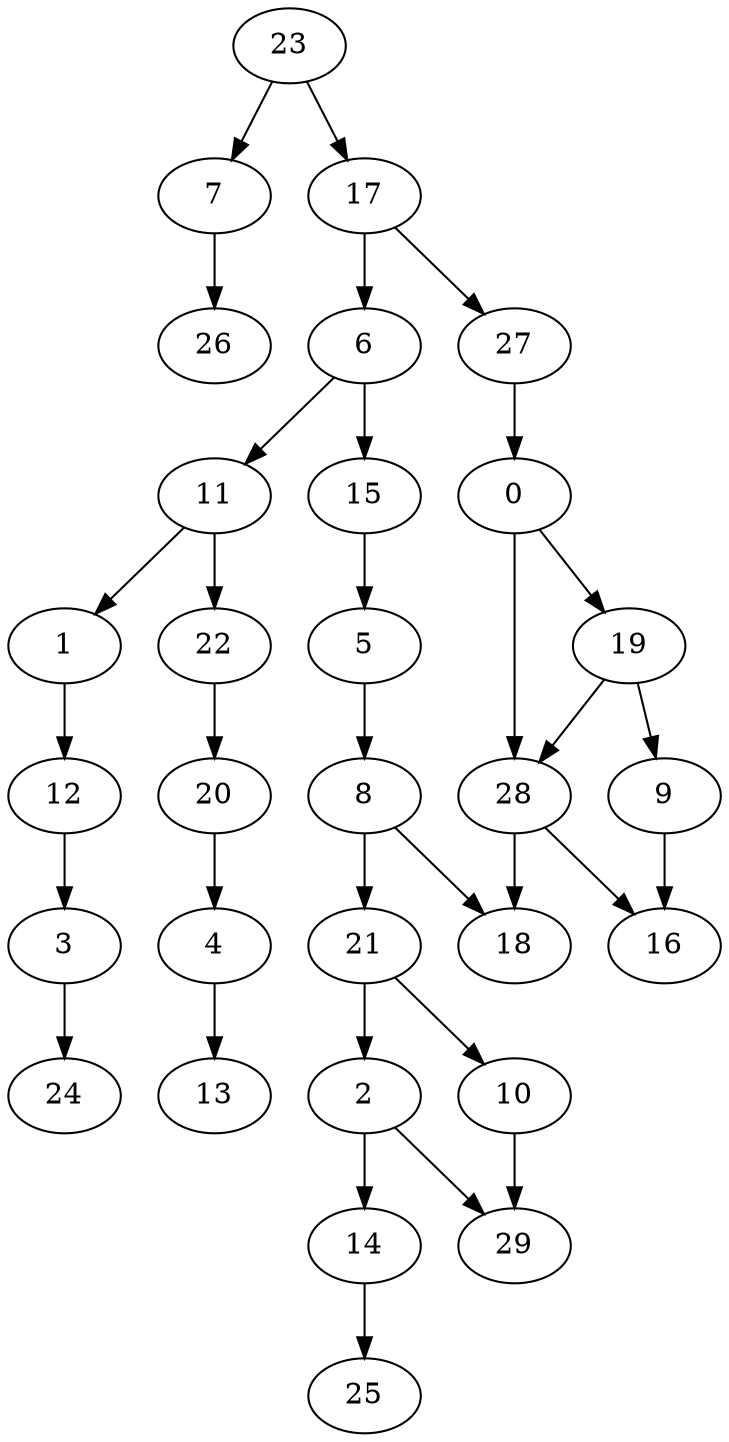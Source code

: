 digraph  {
0 [label=0];
19 [label=19];
28 [label=28];
9 [label=9];
1 [label=1];
12 [label=12];
3 [label=3];
2 [label=2];
14 [label=14];
29 [label=29];
25 [label=25];
24 [label=24];
4 [label=4];
13 [label=13];
5 [label=5];
8 [label=8];
18 [label=18];
21 [label=21];
6 [label=6];
11 [label=11];
15 [label=15];
22 [label=22];
7 [label=7];
26 [label=26];
10 [label=10];
16 [label=16];
20 [label=20];
17 [label=17];
27 [label=27];
23 [label=23];
0 -> 19  [key=0];
0 -> 28  [key=0];
19 -> 9  [key=0];
19 -> 28  [key=0];
28 -> 18  [key=0];
28 -> 16  [key=0];
9 -> 16  [key=0];
1 -> 12  [key=0];
12 -> 3  [key=0];
3 -> 24  [key=0];
2 -> 14  [key=0];
2 -> 29  [key=0];
14 -> 25  [key=0];
4 -> 13  [key=0];
5 -> 8  [key=0];
8 -> 18  [key=0];
8 -> 21  [key=0];
21 -> 2  [key=0];
21 -> 10  [key=0];
6 -> 11  [key=0];
6 -> 15  [key=0];
11 -> 1  [key=0];
11 -> 22  [key=0];
15 -> 5  [key=0];
22 -> 20  [key=0];
7 -> 26  [key=0];
10 -> 29  [key=0];
20 -> 4  [key=0];
17 -> 6  [key=0];
17 -> 27  [key=0];
27 -> 0  [key=0];
23 -> 7  [key=0];
23 -> 17  [key=0];
}
